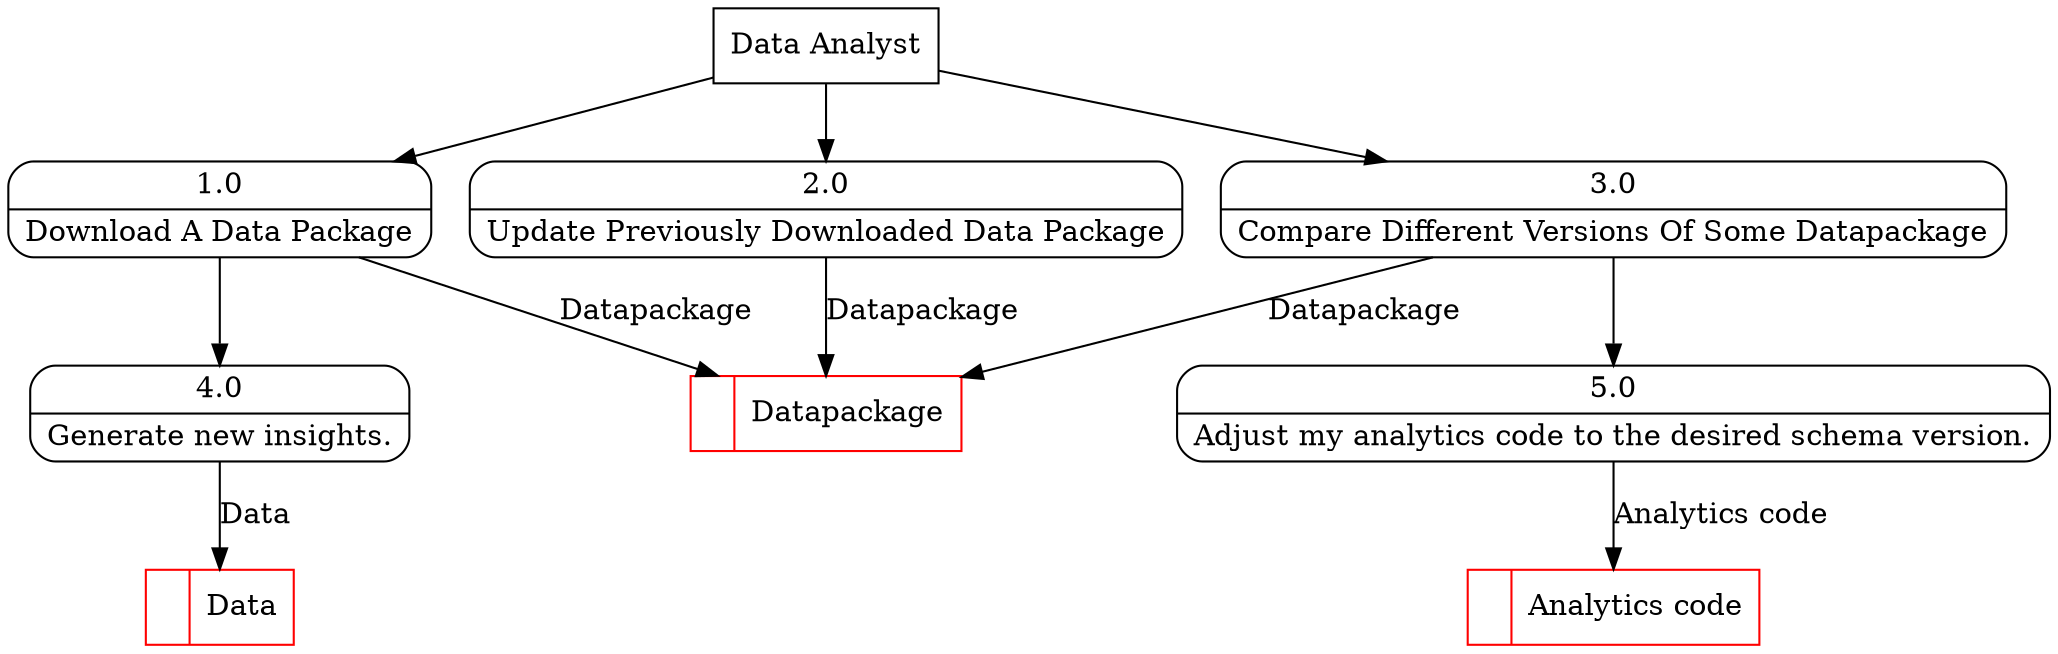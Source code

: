 digraph dfd2{ 
node[shape=record]
200 [label="<f0>  |<f1> Datapackage " color=red];
201 [label="Data Analyst" shape=box];
202 [label="{<f0> 1.0|<f1> Download A Data Package }" shape=Mrecord];
203 [label="{<f0> 2.0|<f1> Update Previously Downloaded Data Package }" shape=Mrecord];
204 [label="{<f0> 3.0|<f1> Compare Different Versions Of Some Datapackage }" shape=Mrecord];
4 [label="{<f0> 4.0|<f1> Generate new insights. }" shape=Mrecord];
202 -> 4
1001 [label="<f0>  |<f1> Data " color=red];
4 -> 1001 [label="Data"]
5 [label="{<f0> 5.0|<f1> Adjust my analytics code to the desired schema version. }" shape=Mrecord];
204 -> 5
1004 [label="<f0>  |<f1> Analytics code " color=red];
5 -> 1004 [label="Analytics code"]
201 -> 202
201 -> 203
201 -> 204
202 -> 200 [label="Datapackage"]
203 -> 200 [label="Datapackage"]
204 -> 200 [label="Datapackage"]
}